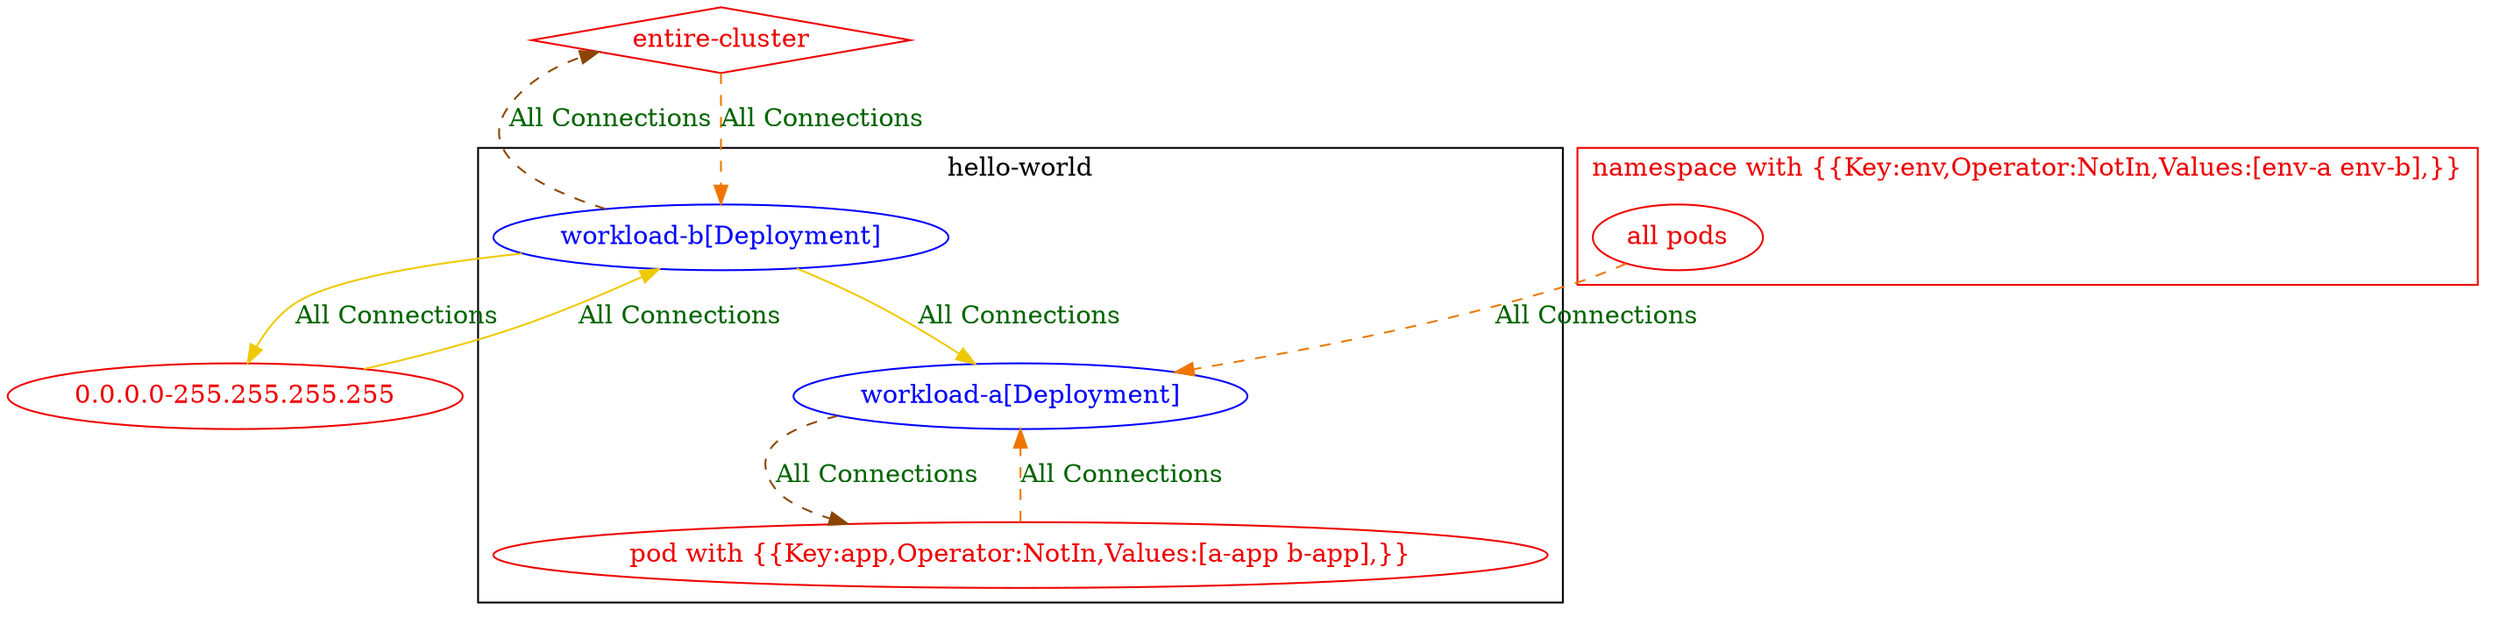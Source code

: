 digraph {
	subgraph "cluster_hello_world" {
		color="black"
		fontcolor="black"
		"hello-world/workload-a[Deployment]" [label="workload-a[Deployment]" color="blue" fontcolor="blue"]
		"hello-world/workload-b[Deployment]" [label="workload-b[Deployment]" color="blue" fontcolor="blue"]
		"pod with {{Key:app,Operator:NotIn,Values:[a-app b-app],}}_in_hello-world" [label="pod with {{Key:app,Operator:NotIn,Values:[a-app b-app],}}" color="red2" fontcolor="red2"]
		label="hello-world"
	}
	subgraph "cluster_namespace with {{Key:env,Operator:NotIn,Values:[env_a env_b],}}" {
		color="red2"
		fontcolor="red2"
		"all pods_in_namespace with {{Key:env,Operator:NotIn,Values:[env-a env-b],}}" [label="all pods" color="red2" fontcolor="red2"]
		label="namespace with {{Key:env,Operator:NotIn,Values:[env-a env-b],}}"
	}
	"0.0.0.0-255.255.255.255" [label="0.0.0.0-255.255.255.255" color="red2" fontcolor="red2"]
	"entire-cluster" [label="entire-cluster" color="red2" fontcolor="red2" shape=diamond]
	"0.0.0.0-255.255.255.255" -> "hello-world/workload-b[Deployment]" [label="All Connections" color="gold2" fontcolor="darkgreen"]
	"all pods_in_namespace with {{Key:env,Operator:NotIn,Values:[env-a env-b],}}" -> "hello-world/workload-a[Deployment]" [label="All Connections" color="darkorange2" fontcolor="darkgreen" weight=1 style=dashed]
	"entire-cluster" -> "hello-world/workload-b[Deployment]" [label="All Connections" color="darkorange2" fontcolor="darkgreen" weight=1 style=dashed]
	"hello-world/workload-a[Deployment]" -> "pod with {{Key:app,Operator:NotIn,Values:[a-app b-app],}}_in_hello-world" [label="All Connections" color="darkorange4" fontcolor="darkgreen" weight=0.5 style=dashed]
	"hello-world/workload-b[Deployment]" -> "0.0.0.0-255.255.255.255" [label="All Connections" color="gold2" fontcolor="darkgreen"]
	"hello-world/workload-b[Deployment]" -> "entire-cluster" [label="All Connections" color="darkorange4" fontcolor="darkgreen" weight=0.5 style=dashed]
	"hello-world/workload-b[Deployment]" -> "hello-world/workload-a[Deployment]" [label="All Connections" color="gold2" fontcolor="darkgreen"]
	"pod with {{Key:app,Operator:NotIn,Values:[a-app b-app],}}_in_hello-world" -> "hello-world/workload-a[Deployment]" [label="All Connections" color="darkorange2" fontcolor="darkgreen" weight=1 style=dashed]
}